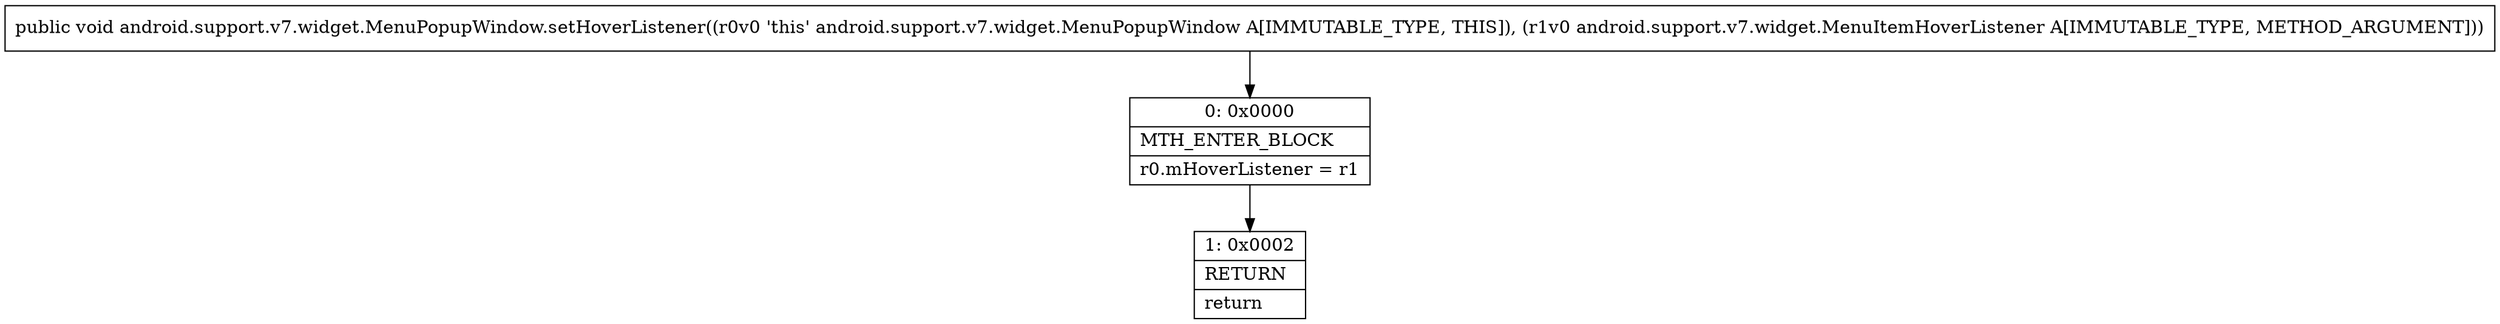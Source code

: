 digraph "CFG forandroid.support.v7.widget.MenuPopupWindow.setHoverListener(Landroid\/support\/v7\/widget\/MenuItemHoverListener;)V" {
Node_0 [shape=record,label="{0\:\ 0x0000|MTH_ENTER_BLOCK\l|r0.mHoverListener = r1\l}"];
Node_1 [shape=record,label="{1\:\ 0x0002|RETURN\l|return\l}"];
MethodNode[shape=record,label="{public void android.support.v7.widget.MenuPopupWindow.setHoverListener((r0v0 'this' android.support.v7.widget.MenuPopupWindow A[IMMUTABLE_TYPE, THIS]), (r1v0 android.support.v7.widget.MenuItemHoverListener A[IMMUTABLE_TYPE, METHOD_ARGUMENT])) }"];
MethodNode -> Node_0;
Node_0 -> Node_1;
}


